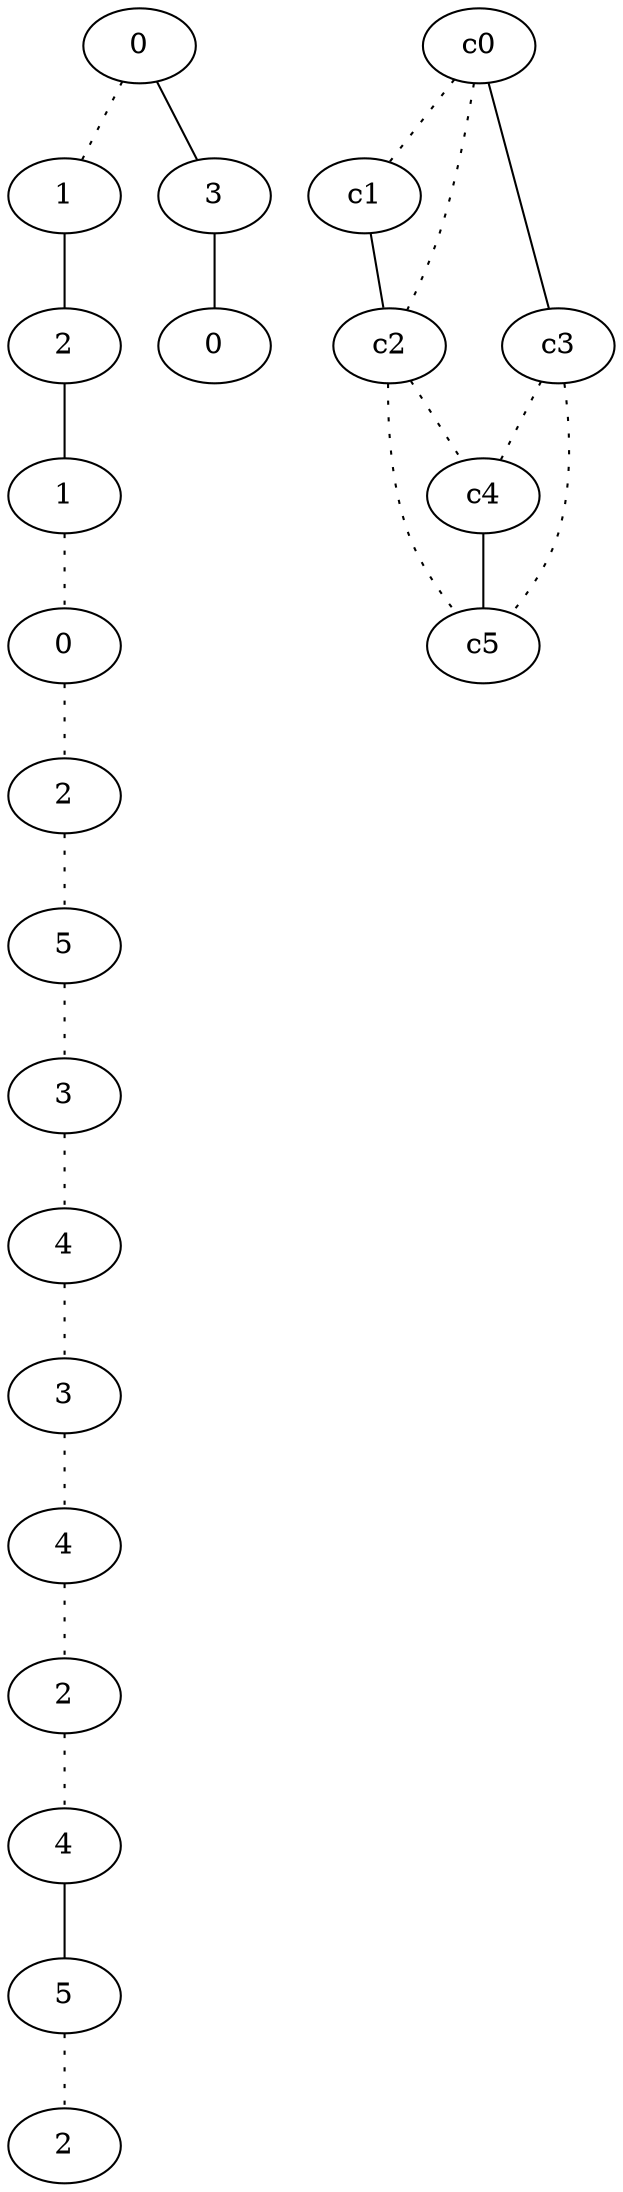 graph {
a0[label=0];
a1[label=1];
a2[label=2];
a3[label=1];
a4[label=0];
a5[label=2];
a6[label=5];
a7[label=3];
a8[label=4];
a9[label=3];
a10[label=4];
a11[label=2];
a12[label=4];
a13[label=5];
a14[label=2];
a15[label=3];
a16[label=0];
a0 -- a1 [style=dotted];
a0 -- a15;
a1 -- a2;
a2 -- a3;
a3 -- a4 [style=dotted];
a4 -- a5 [style=dotted];
a5 -- a6 [style=dotted];
a6 -- a7 [style=dotted];
a7 -- a8 [style=dotted];
a8 -- a9 [style=dotted];
a9 -- a10 [style=dotted];
a10 -- a11 [style=dotted];
a11 -- a12 [style=dotted];
a12 -- a13;
a13 -- a14 [style=dotted];
a15 -- a16;
c0 -- c1 [style=dotted];
c0 -- c2 [style=dotted];
c0 -- c3;
c1 -- c2;
c2 -- c4 [style=dotted];
c2 -- c5 [style=dotted];
c3 -- c4 [style=dotted];
c3 -- c5 [style=dotted];
c4 -- c5;
}

